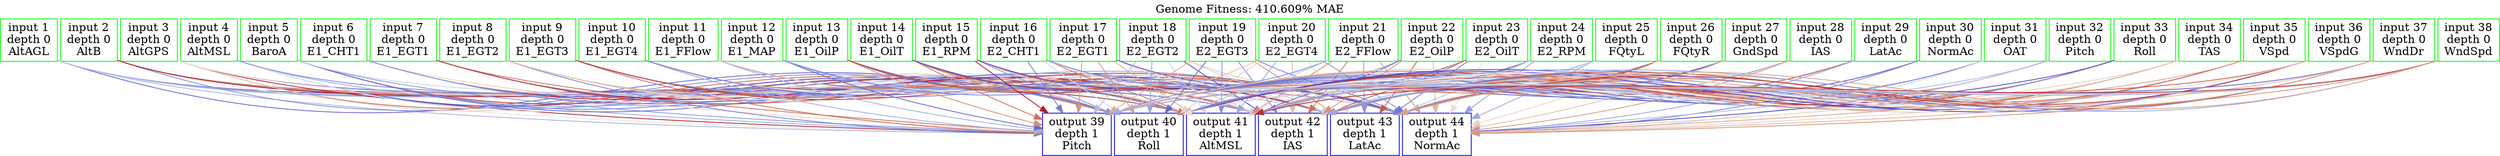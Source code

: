 digraph RNN {
labelloc="t";
label="Genome Fitness: 410.609% MAE";

	graph [pad="0.01", nodesep="0.05", ranksep="0.9"];
	{
		rank = source;
		node1 [shape=box,color=green,label="input 1\ndepth 0\nAltAGL"];
		node2 [shape=box,color=green,label="input 2\ndepth 0\nAltB"];
		node3 [shape=box,color=green,label="input 3\ndepth 0\nAltGPS"];
		node4 [shape=box,color=green,label="input 4\ndepth 0\nAltMSL"];
		node5 [shape=box,color=green,label="input 5\ndepth 0\nBaroA"];
		node6 [shape=box,color=green,label="input 6\ndepth 0\nE1_CHT1"];
		node7 [shape=box,color=green,label="input 7\ndepth 0\nE1_EGT1"];
		node8 [shape=box,color=green,label="input 8\ndepth 0\nE1_EGT2"];
		node9 [shape=box,color=green,label="input 9\ndepth 0\nE1_EGT3"];
		node10 [shape=box,color=green,label="input 10\ndepth 0\nE1_EGT4"];
		node11 [shape=box,color=green,label="input 11\ndepth 0\nE1_FFlow"];
		node12 [shape=box,color=green,label="input 12\ndepth 0\nE1_MAP"];
		node13 [shape=box,color=green,label="input 13\ndepth 0\nE1_OilP"];
		node14 [shape=box,color=green,label="input 14\ndepth 0\nE1_OilT"];
		node15 [shape=box,color=green,label="input 15\ndepth 0\nE1_RPM"];
		node16 [shape=box,color=green,label="input 16\ndepth 0\nE2_CHT1"];
		node17 [shape=box,color=green,label="input 17\ndepth 0\nE2_EGT1"];
		node18 [shape=box,color=green,label="input 18\ndepth 0\nE2_EGT2"];
		node19 [shape=box,color=green,label="input 19\ndepth 0\nE2_EGT3"];
		node20 [shape=box,color=green,label="input 20\ndepth 0\nE2_EGT4"];
		node21 [shape=box,color=green,label="input 21\ndepth 0\nE2_FFlow"];
		node22 [shape=box,color=green,label="input 22\ndepth 0\nE2_OilP"];
		node23 [shape=box,color=green,label="input 23\ndepth 0\nE2_OilT"];
		node24 [shape=box,color=green,label="input 24\ndepth 0\nE2_RPM"];
		node25 [shape=box,color=green,label="input 25\ndepth 0\nFQtyL"];
		node26 [shape=box,color=green,label="input 26\ndepth 0\nFQtyR"];
		node27 [shape=box,color=green,label="input 27\ndepth 0\nGndSpd"];
		node28 [shape=box,color=green,label="input 28\ndepth 0\nIAS"];
		node29 [shape=box,color=green,label="input 29\ndepth 0\nLatAc"];
		node30 [shape=box,color=green,label="input 30\ndepth 0\nNormAc"];
		node31 [shape=box,color=green,label="input 31\ndepth 0\nOAT"];
		node32 [shape=box,color=green,label="input 32\ndepth 0\nPitch"];
		node33 [shape=box,color=green,label="input 33\ndepth 0\nRoll"];
		node34 [shape=box,color=green,label="input 34\ndepth 0\nTAS"];
		node35 [shape=box,color=green,label="input 35\ndepth 0\nVSpd"];
		node36 [shape=box,color=green,label="input 36\ndepth 0\nVSpdG"];
		node37 [shape=box,color=green,label="input 37\ndepth 0\nWndDr"];
		node38 [shape=box,color=green,label="input 38\ndepth 0\nWndSpd"];
	}

	{
		rank = sink;
		node39 [shape=box,color=blue,label="output 39\ndepth 1\nPitch"];
		node40 [shape=box,color=blue,label="output 40\ndepth 1\nRoll"];
		node41 [shape=box,color=blue,label="output 41\ndepth 1\nAltMSL"];
		node42 [shape=box,color=blue,label="output 42\ndepth 1\nIAS"];
		node43 [shape=box,color=blue,label="output 43\ndepth 1\nLatAc"];
		node44 [shape=box,color=blue,label="output 44\ndepth 1\nNormAc"];
	}

	node1 -> node2 -> node3 -> node4 -> node5 -> node6 -> node7 -> node8 -> node9 -> node10 -> node11 -> node12 -> node13 -> node14 -> node15 -> node16 -> node17 -> node18 -> node19 -> node20 -> node21 -> node22 -> node23 -> node24 -> node25 -> node26 -> node27 -> node28 -> node29 -> node30 -> node31 -> node32 -> node33 -> node34 -> node35 -> node36 -> node37 -> node38 [style=invis];


	node39 -> node40 -> node41 -> node42 -> node43 -> node44 [style=invis];



	node1 -> node39 [color="#a8b5e6"]; /* weight: -0.18617 */
	node2 -> node39 [color="#eee4dd"]; /* weight: 0.0351382 */
	node3 -> node39 [color="#b6272f"]; /* weight: 0.487128 */
	node4 -> node39 [color="#9caae3"]; /* weight: -0.221603 */
	node5 -> node39 [color="#8c98de"]; /* weight: -0.272035 */
	node6 -> node39 [color="#ead3c6"]; /* weight: 0.0821488 */
	node7 -> node39 [color="#cd735c"]; /* weight: 0.328924 */
	node8 -> node39 [color="#7a83d8"]; /* weight: -0.333974 */
	node9 -> node39 [color="#cc7059"]; /* weight: 0.340983 */
	node10 -> node39 [color="#a1afe4"]; /* weight: -0.205299 */
	node11 -> node39 [color="#a2b0e5"]; /* weight: -0.201668 */
	node12 -> node39 [color="#6768ce"]; /* weight: -0.41417 */
	node13 -> node39 [color="#d68f76"]; /* weight: 0.261426 */
	node14 -> node39 [color="#cd725b"]; /* weight: 0.334215 */
	node15 -> node39 [color="#b4192b"]; /* weight: 0.500743 */
	node16 -> node39 [color="#7379d5"]; /* weight: -0.362955 */
	node17 -> node39 [color="#d7947b"]; /* weight: 0.248987 */
	node18 -> node39 [color="#adbbe7"]; /* weight: -0.170343 */
	node19 -> node39 [color="#dfad96"]; /* weight: 0.185418 */
	node20 -> node39 [color="#e5c3b0"]; /* weight: 0.125244 */
	node21 -> node39 [color="#818cdb"]; /* weight: -0.309335 */
	node22 -> node39 [color="#eee4dd"]; /* weight: 0.0377504 */
	node23 -> node39 [color="#ead5c8"]; /* weight: 0.0764509 */
	node24 -> node39 [color="#bdc9ea"]; /* weight: -0.128504 */
	node25 -> node39 [color="#d3dbee"]; /* weight: -0.0730321 */
	node26 -> node39 [color="#ce755d"]; /* weight: 0.325782 */
	node27 -> node39 [color="#dca58d"]; /* weight: 0.203101 */
	node28 -> node39 [color="#7177d4"]; /* weight: -0.371214 */
	node29 -> node39 [color="#696cd0"]; /* weight: -0.401862 */
	node30 -> node39 [color="#8793dd"]; /* weight: -0.288245 */
	node31 -> node39 [color="#5e5ac8"]; /* weight: -0.452059 */
	node32 -> node39 [color="#7177d4"]; /* weight: -0.370338 */
	node33 -> node39 [color="#afbce7"]; /* weight: -0.169312 */
	node34 -> node39 [color="#ce775f"]; /* weight: 0.321962 */
	node35 -> node39 [color="#e6c6b4"]; /* weight: 0.117347 */
	node36 -> node39 [color="#c8624e"]; /* weight: 0.371925 */
	node37 -> node39 [color="#d5dcee"]; /* weight: -0.0716363 */
	node38 -> node39 [color="#9caae3"]; /* weight: -0.22009 */
	node1 -> node40 [color="#6869cf"]; /* weight: -0.40976 */
	node2 -> node40 [color="#848fdc"]; /* weight: -0.297896 */
	node3 -> node40 [color="#cb6e58"]; /* weight: 0.342534 */
	node4 -> node40 [color="#584ec4"]; /* weight: -0.481401 */
	node5 -> node40 [color="#ba3735"]; /* weight: 0.462162 */
	node6 -> node40 [color="#6d71d2"]; /* weight: -0.386517 */
	node7 -> node40 [color="#ced7ed"]; /* weight: -0.0845083 */
	node8 -> node40 [color="#e8cfc0"]; /* weight: 0.0948075 */
	node9 -> node40 [color="#8590dc"]; /* weight: -0.295733 */
	node10 -> node40 [color="#be443b"]; /* weight: 0.435607 */
	node11 -> node40 [color="#d07d65"]; /* weight: 0.308263 */
	node12 -> node40 [color="#99a7e2"]; /* weight: -0.229142 */
	node13 -> node40 [color="#605cca"]; /* weight: -0.44354 */
	node14 -> node40 [color="#da9c83"]; /* weight: 0.227572 */
	node15 -> node40 [color="#8996de"]; /* weight: -0.279179 */
	node16 -> node40 [color="#d1daed"]; /* weight: -0.0779535 */
	node17 -> node40 [color="#d99980"]; /* weight: 0.238478 */
	node18 -> node40 [color="#97a4e2"]; /* weight: -0.237004 */
	node19 -> node40 [color="#686acf"]; /* weight: -0.404839 */
	node20 -> node40 [color="#e9d2c4"]; /* weight: 0.0839432 */
	node21 -> node40 [color="#b6c2e9"]; /* weight: -0.147372 */
	node22 -> node40 [color="#a1afe4"]; /* weight: -0.207174 */
	node23 -> node40 [color="#5c55c7"]; /* weight: -0.463907 */
	node24 -> node40 [color="#d4896f"]; /* weight: 0.277801 */
	node25 -> node40 [color="#7981d7"]; /* weight: -0.339085 */
	node26 -> node40 [color="#94a2e1"]; /* weight: -0.245388 */
	node27 -> node40 [color="#b82f31"]; /* weight: 0.473974 */
	node28 -> node40 [color="#ede1d9"]; /* weight: 0.0459056 */
	node29 -> node40 [color="#818cdb"]; /* weight: -0.308136 */
	node30 -> node40 [color="#eee2db"]; /* weight: 0.0426513 */
	node31 -> node40 [color="#efe7e2"]; /* weight: 0.0299277 */
	node32 -> node40 [color="#b9c5e9"]; /* weight: -0.139727 */
	node33 -> node40 [color="#ba3434"]; /* weight: 0.466202 */
	node34 -> node40 [color="#bd4039"]; /* weight: 0.446004 */
	node35 -> node40 [color="#584dc3"]; /* weight: -0.48695 */
	node36 -> node40 [color="#5548c1"]; /* weight: -0.496353 */
	node37 -> node40 [color="#6f74d3"]; /* weight: -0.376639 */
	node38 -> node40 [color="#ede1d9"]; /* weight: 0.0452339 */
	node1 -> node41 [color="#584dc3"]; /* weight: -0.485907 */
	node2 -> node41 [color="#c35444"]; /* weight: 0.404788 */
	node3 -> node41 [color="#e8cfc0"]; /* weight: 0.0943474 */
	node4 -> node41 [color="#98a6e2"]; /* weight: -0.232205 */
	node5 -> node41 [color="#909ee0"]; /* weight: -0.256746 */
	node6 -> node41 [color="#b6242e"]; /* weight: 0.490753 */
	node7 -> node41 [color="#d6ddee"]; /* weight: -0.0669996 */
	node8 -> node41 [color="#818cdb"]; /* weight: -0.307447 */
	node9 -> node41 [color="#e0b09a"]; /* weight: 0.173587 */
	node10 -> node41 [color="#eaedf1"]; /* weight: -0.0177449 */
	node11 -> node41 [color="#d3876e"]; /* weight: 0.283106 */
	node12 -> node41 [color="#848fdc"]; /* weight: -0.299683 */
	node13 -> node41 [color="#7880d7"]; /* weight: -0.342133 */
	node14 -> node41 [color="#c65f4c"]; /* weight: 0.380515 */
	node15 -> node41 [color="#e8cfc0"]; /* weight: 0.0922872 */
	node16 -> node41 [color="#cd735c"]; /* weight: 0.329813 */
	node17 -> node41 [color="#e0b09a"]; /* weight: 0.174 */
	node18 -> node41 [color="#c5cfeb"]; /* weight: -0.10787 */
	node19 -> node41 [color="#848fdc"]; /* weight: -0.299548 */
	node20 -> node41 [color="#9aa8e3"]; /* weight: -0.227387 */
	node21 -> node41 [color="#d58d74"]; /* weight: 0.26527 */
	node22 -> node41 [color="#6869cf"]; /* weight: -0.410423 */
	node23 -> node41 [color="#e2b9a5"]; /* weight: 0.149851 */
	node24 -> node41 [color="#6b6ed1"]; /* weight: -0.394515 */
	node25 -> node41 [color="#f0eae6"]; /* weight: 0.0203962 */
	node26 -> node41 [color="#c14c3f"]; /* weight: 0.419826 */
	node27 -> node41 [color="#6768ce"]; /* weight: -0.411342 */
	node28 -> node41 [color="#e3bba7"]; /* weight: 0.147275 */
	node29 -> node41 [color="#ba3735"]; /* weight: 0.460631 */
	node30 -> node41 [color="#f2f2f1"]; /* weight: -3.39049e-05 */
	node31 -> node41 [color="#a8b5e6"]; /* weight: -0.186821 */
	node32 -> node41 [color="#f1efed"]; /* weight: 0.00789241 */
	node33 -> node41 [color="#d3856c"]; /* weight: 0.287859 */
	node34 -> node41 [color="#ead3c6"]; /* weight: 0.0831932 */
	node35 -> node41 [color="#e5e9f0"]; /* weight: -0.0313015 */
	node36 -> node41 [color="#e3e8f0"]; /* weight: -0.0333296 */
	node37 -> node41 [color="#93a0e1"]; /* weight: -0.249942 */
	node38 -> node41 [color="#b82f31"]; /* weight: 0.472033 */
	node1 -> node42 [color="#c8d2ec"]; /* weight: -0.102972 */
	node2 -> node42 [color="#b4c1e8"]; /* weight: -0.152428 */
	node3 -> node42 [color="#7278d4"]; /* weight: -0.367316 */
	node4 -> node42 [color="#e9ebf1"]; /* weight: -0.0242402 */
	node5 -> node42 [color="#8692dd"]; /* weight: -0.292963 */
	node6 -> node42 [color="#d0d8ed"]; /* weight: -0.0799594 */
	node7 -> node42 [color="#b10127"]; /* weight: 0.520663 */
	node8 -> node42 [color="#e4c0ad"]; /* weight: 0.134466 */
	node9 -> node42 [color="#6768ce"]; /* weight: -0.414243 */
	node10 -> node42 [color="#f0f0f2"]; /* weight: -0.0082836 */
	node11 -> node42 [color="#a4b1e5"]; /* weight: -0.199261 */
	node12 -> node42 [color="#d9e0ef"]; /* weight: -0.0592307 */
	node13 -> node42 [color="#cf7a62"]; /* weight: 0.313416 */
	node14 -> node42 [color="#c55b49"]; /* weight: 0.388953 */
	node15 -> node42 [color="#dca58d"]; /* weight: 0.205904 */
	node16 -> node42 [color="#efe9e4"]; /* weight: 0.0228729 */
	node17 -> node42 [color="#c5cfeb"]; /* weight: -0.109914 */
	node18 -> node42 [color="#594fc4"]; /* weight: -0.478563 */
	node19 -> node42 [color="#7d87d9"]; /* weight: -0.322436 */
	node20 -> node42 [color="#e2b8a3"]; /* weight: 0.156377 */
	node21 -> node42 [color="#cc7059"]; /* weight: 0.338971 */
	node22 -> node42 [color="#d7947b"]; /* weight: 0.249723 */
	node23 -> node42 [color="#c55b49"]; /* weight: 0.386976 */
	node24 -> node42 [color="#a5b3e5"]; /* weight: -0.195383 */
	node25 -> node42 [color="#b1bfe8"]; /* weight: -0.157873 */
	node26 -> node42 [color="#9caae3"]; /* weight: -0.223675 */
	node27 -> node42 [color="#584ec4"]; /* weight: -0.483839 */
	node28 -> node42 [color="#6c70d1"]; /* weight: -0.389575 */
	node29 -> node42 [color="#c14c3f"]; /* weight: 0.421521 */
	node30 -> node42 [color="#dbe1ef"]; /* weight: -0.053131 */
	node31 -> node42 [color="#efe9e4"]; /* weight: 0.0236479 */
	node32 -> node42 [color="#bd4039"]; /* weight: 0.445371 */
	node33 -> node42 [color="#d99a81"]; /* weight: 0.23147 */
	node34 -> node42 [color="#bfcaea"]; /* weight: -0.126197 */
	node35 -> node42 [color="#d17f66"]; /* weight: 0.301094 */
	node36 -> node42 [color="#777fd7"]; /* weight: -0.348153 */
	node37 -> node42 [color="#bd423a"]; /* weight: 0.439431 */
	node38 -> node42 [color="#9aa8e3"]; /* weight: -0.225436 */
	node1 -> node43 [color="#7981d7"]; /* weight: -0.337807 */
	node2 -> node43 [color="#ca6b55"]; /* weight: 0.352067 */
	node3 -> node43 [color="#dfaf98"]; /* weight: 0.180026 */
	node4 -> node43 [color="#e5e9f0"]; /* weight: -0.030244 */
	node5 -> node43 [color="#6b6ed1"]; /* weight: -0.394742 */
	node6 -> node43 [color="#7379d5"]; /* weight: -0.362104 */
	node7 -> node43 [color="#818cdb"]; /* weight: -0.306914 */
	node8 -> node43 [color="#efe6e0"]; /* weight: 0.0332624 */
	node9 -> node43 [color="#c55948"]; /* weight: 0.392541 */
	node10 -> node43 [color="#696cd0"]; /* weight: -0.400417 */
	node11 -> node43 [color="#8793dd"]; /* weight: -0.287555 */
	node12 -> node43 [color="#bdc9ea"]; /* weight: -0.128459 */
	node13 -> node43 [color="#d07d65"]; /* weight: 0.304695 */
	node14 -> node43 [color="#615eca"]; /* weight: -0.438527 */
	node15 -> node43 [color="#b6242e"]; /* weight: 0.489315 */
	node16 -> node43 [color="#ebd8cd"]; /* weight: 0.0687846 */
	node17 -> node43 [color="#ead6cb"]; /* weight: 0.0723908 */
	node18 -> node43 [color="#c9d3ec"]; /* weight: -0.0958769 */
	node19 -> node43 [color="#d8957c"]; /* weight: 0.245663 */
	node20 -> node43 [color="#ead6cb"]; /* weight: 0.0750285 */
	node21 -> node43 [color="#8793dd"]; /* weight: -0.286521 */
	node22 -> node43 [color="#c55948"]; /* weight: 0.39337 */
	node23 -> node43 [color="#7379d5"]; /* weight: -0.360705 */
	node24 -> node43 [color="#b6c2e9"]; /* weight: -0.146629 */
	node25 -> node43 [color="#ecdcd3"]; /* weight: 0.0589456 */
	node26 -> node43 [color="#bf463c"]; /* weight: 0.432452 */
	node27 -> node43 [color="#818cdb"]; /* weight: -0.306759 */
	node28 -> node43 [color="#c8d2ec"]; /* weight: -0.103062 */
	node29 -> node43 [color="#d7947b"]; /* weight: 0.247185 */
	node30 -> node43 [color="#615eca"]; /* weight: -0.439055 */
	node31 -> node43 [color="#757cd6"]; /* weight: -0.353453 */
	node32 -> node43 [color="#c8d2ec"]; /* weight: -0.101151 */
	node33 -> node43 [color="#7c86d9"]; /* weight: -0.325354 */
	node34 -> node43 [color="#e1b59f"]; /* weight: 0.162638 */
	node35 -> node43 [color="#ca6b55"]; /* weight: 0.350722 */
	node36 -> node43 [color="#b72a30"]; /* weight: 0.483362 */
	node37 -> node43 [color="#dca48c"]; /* weight: 0.207582 */
	node38 -> node43 [color="#dca48c"]; /* weight: 0.208883 */
	node1 -> node44 [color="#c5cfeb"]; /* weight: -0.108545 */
	node2 -> node44 [color="#b5212d"]; /* weight: 0.492588 */
	node3 -> node44 [color="#f1edeb"]; /* weight: 0.0117933 */
	node4 -> node44 [color="#8590dc"]; /* weight: -0.297004 */
	node5 -> node44 [color="#cbd5ec"]; /* weight: -0.0933391 */
	node6 -> node44 [color="#94a2e1"]; /* weight: -0.244877 */
	node7 -> node44 [color="#bc3e38"]; /* weight: 0.450008 */
	node8 -> node44 [color="#e2b9a5"]; /* weight: 0.149267 */
	node9 -> node44 [color="#be443b"]; /* weight: 0.437953 */
	node10 -> node44 [color="#7f8ada"]; /* weight: -0.315465 */
	node11 -> node44 [color="#ead6cb"]; /* weight: 0.0717338 */
	node12 -> node44 [color="#7a83d8"]; /* weight: -0.334599 */
	node13 -> node44 [color="#bf483d"]; /* weight: 0.428167 */
	node14 -> node44 [color="#5b54c6"]; /* weight: -0.465635 */
	node15 -> node44 [color="#605cca"]; /* weight: -0.44435 */
	node16 -> node44 [color="#7b84d8"]; /* weight: -0.330155 */
	node17 -> node44 [color="#5a51c5"]; /* weight: -0.474672 */
	node18 -> node44 [color="#e7c9b8"]; /* weight: 0.110215 */
	node19 -> node44 [color="#7c86d9"]; /* weight: -0.325489 */
	node20 -> node44 [color="#8793dd"]; /* weight: -0.287716 */
	node21 -> node44 [color="#d99a81"]; /* weight: 0.234356 */
	node22 -> node44 [color="#e1b59f"]; /* weight: 0.162908 */
	node23 -> node44 [color="#edded5"]; /* weight: 0.054425 */
	node24 -> node44 [color="#94a2e1"]; /* weight: -0.243563 */
	node25 -> node44 [color="#9caae3"]; /* weight: -0.221345 */
	node26 -> node44 [color="#ead3c6"]; /* weight: 0.0803972 */
	node27 -> node44 [color="#e4c0ad"]; /* weight: 0.132815 */
	node28 -> node44 [color="#d99a81"]; /* weight: 0.234559 */
	node29 -> node44 [color="#98a6e2"]; /* weight: -0.23309 */
	node30 -> node44 [color="#7e88da"]; /* weight: -0.319747 */
	node31 -> node44 [color="#ced7ed"]; /* weight: -0.0859774 */
	node32 -> node44 [color="#adbbe7"]; /* weight: -0.172743 */
	node33 -> node44 [color="#584dc3"]; /* weight: -0.486035 */
	node34 -> node44 [color="#e8cdbe"]; /* weight: 0.0991685 */
	node35 -> node44 [color="#dca58d"]; /* weight: 0.203242 */
	node36 -> node44 [color="#ead5c8"]; /* weight: 0.0776716 */
	node37 -> node44 [color="#e1b6a1"]; /* weight: 0.159482 */
	node38 -> node44 [color="#d7947b"]; /* weight: 0.250284 */


}
